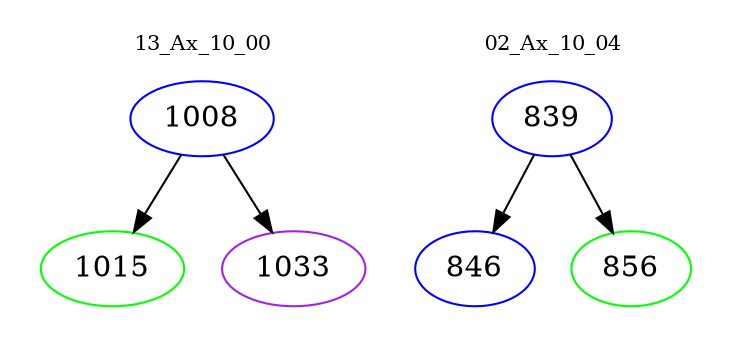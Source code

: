 digraph{
subgraph cluster_0 {
color = white
label = "13_Ax_10_00";
fontsize=10;
T0_1008 [label="1008", color="blue"]
T0_1008 -> T0_1015 [color="black"]
T0_1015 [label="1015", color="green"]
T0_1008 -> T0_1033 [color="black"]
T0_1033 [label="1033", color="purple"]
}
subgraph cluster_1 {
color = white
label = "02_Ax_10_04";
fontsize=10;
T1_839 [label="839", color="blue"]
T1_839 -> T1_846 [color="black"]
T1_846 [label="846", color="blue"]
T1_839 -> T1_856 [color="black"]
T1_856 [label="856", color="green"]
}
}

